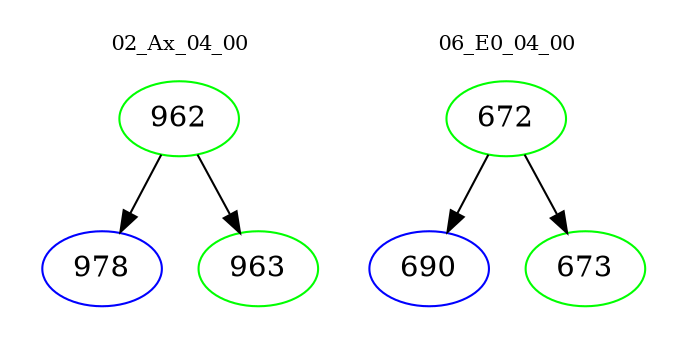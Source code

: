 digraph{
subgraph cluster_0 {
color = white
label = "02_Ax_04_00";
fontsize=10;
T0_962 [label="962", color="green"]
T0_962 -> T0_978 [color="black"]
T0_978 [label="978", color="blue"]
T0_962 -> T0_963 [color="black"]
T0_963 [label="963", color="green"]
}
subgraph cluster_1 {
color = white
label = "06_E0_04_00";
fontsize=10;
T1_672 [label="672", color="green"]
T1_672 -> T1_690 [color="black"]
T1_690 [label="690", color="blue"]
T1_672 -> T1_673 [color="black"]
T1_673 [label="673", color="green"]
}
}
